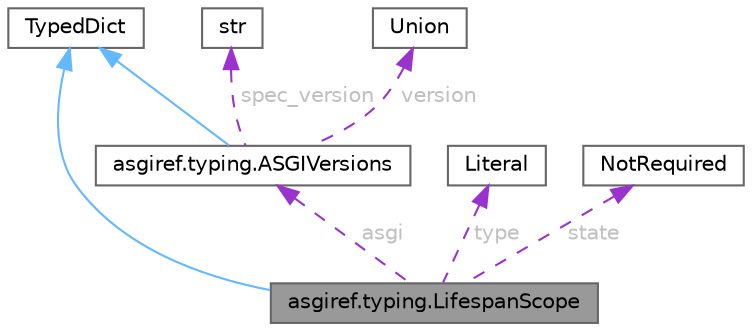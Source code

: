 digraph "asgiref.typing.LifespanScope"
{
 // LATEX_PDF_SIZE
  bgcolor="transparent";
  edge [fontname=Helvetica,fontsize=10,labelfontname=Helvetica,labelfontsize=10];
  node [fontname=Helvetica,fontsize=10,shape=box,height=0.2,width=0.4];
  Node1 [id="Node000001",label="asgiref.typing.LifespanScope",height=0.2,width=0.4,color="gray40", fillcolor="grey60", style="filled", fontcolor="black",tooltip=" "];
  Node2 -> Node1 [id="edge1_Node000001_Node000002",dir="back",color="steelblue1",style="solid",tooltip=" "];
  Node2 [id="Node000002",label="TypedDict",height=0.2,width=0.4,color="gray40", fillcolor="white", style="filled",tooltip=" "];
  Node3 -> Node1 [id="edge2_Node000001_Node000003",dir="back",color="darkorchid3",style="dashed",tooltip=" ",label=" type",fontcolor="grey" ];
  Node3 [id="Node000003",label="Literal",height=0.2,width=0.4,color="gray40", fillcolor="white", style="filled",tooltip=" "];
  Node4 -> Node1 [id="edge3_Node000001_Node000004",dir="back",color="darkorchid3",style="dashed",tooltip=" ",label=" asgi",fontcolor="grey" ];
  Node4 [id="Node000004",label="asgiref.typing.ASGIVersions",height=0.2,width=0.4,color="gray40", fillcolor="white", style="filled",URL="$classasgiref_1_1typing_1_1ASGIVersions.html",tooltip=" "];
  Node2 -> Node4 [id="edge4_Node000004_Node000002",dir="back",color="steelblue1",style="solid",tooltip=" "];
  Node5 -> Node4 [id="edge5_Node000004_Node000005",dir="back",color="darkorchid3",style="dashed",tooltip=" ",label=" spec_version",fontcolor="grey" ];
  Node5 [id="Node000005",label="str",height=0.2,width=0.4,color="gray40", fillcolor="white", style="filled",tooltip=" "];
  Node6 -> Node4 [id="edge6_Node000004_Node000006",dir="back",color="darkorchid3",style="dashed",tooltip=" ",label=" version",fontcolor="grey" ];
  Node6 [id="Node000006",label="Union",height=0.2,width=0.4,color="gray40", fillcolor="white", style="filled",tooltip=" "];
  Node7 -> Node1 [id="edge7_Node000001_Node000007",dir="back",color="darkorchid3",style="dashed",tooltip=" ",label=" state",fontcolor="grey" ];
  Node7 [id="Node000007",label="NotRequired",height=0.2,width=0.4,color="gray40", fillcolor="white", style="filled",tooltip=" "];
}
